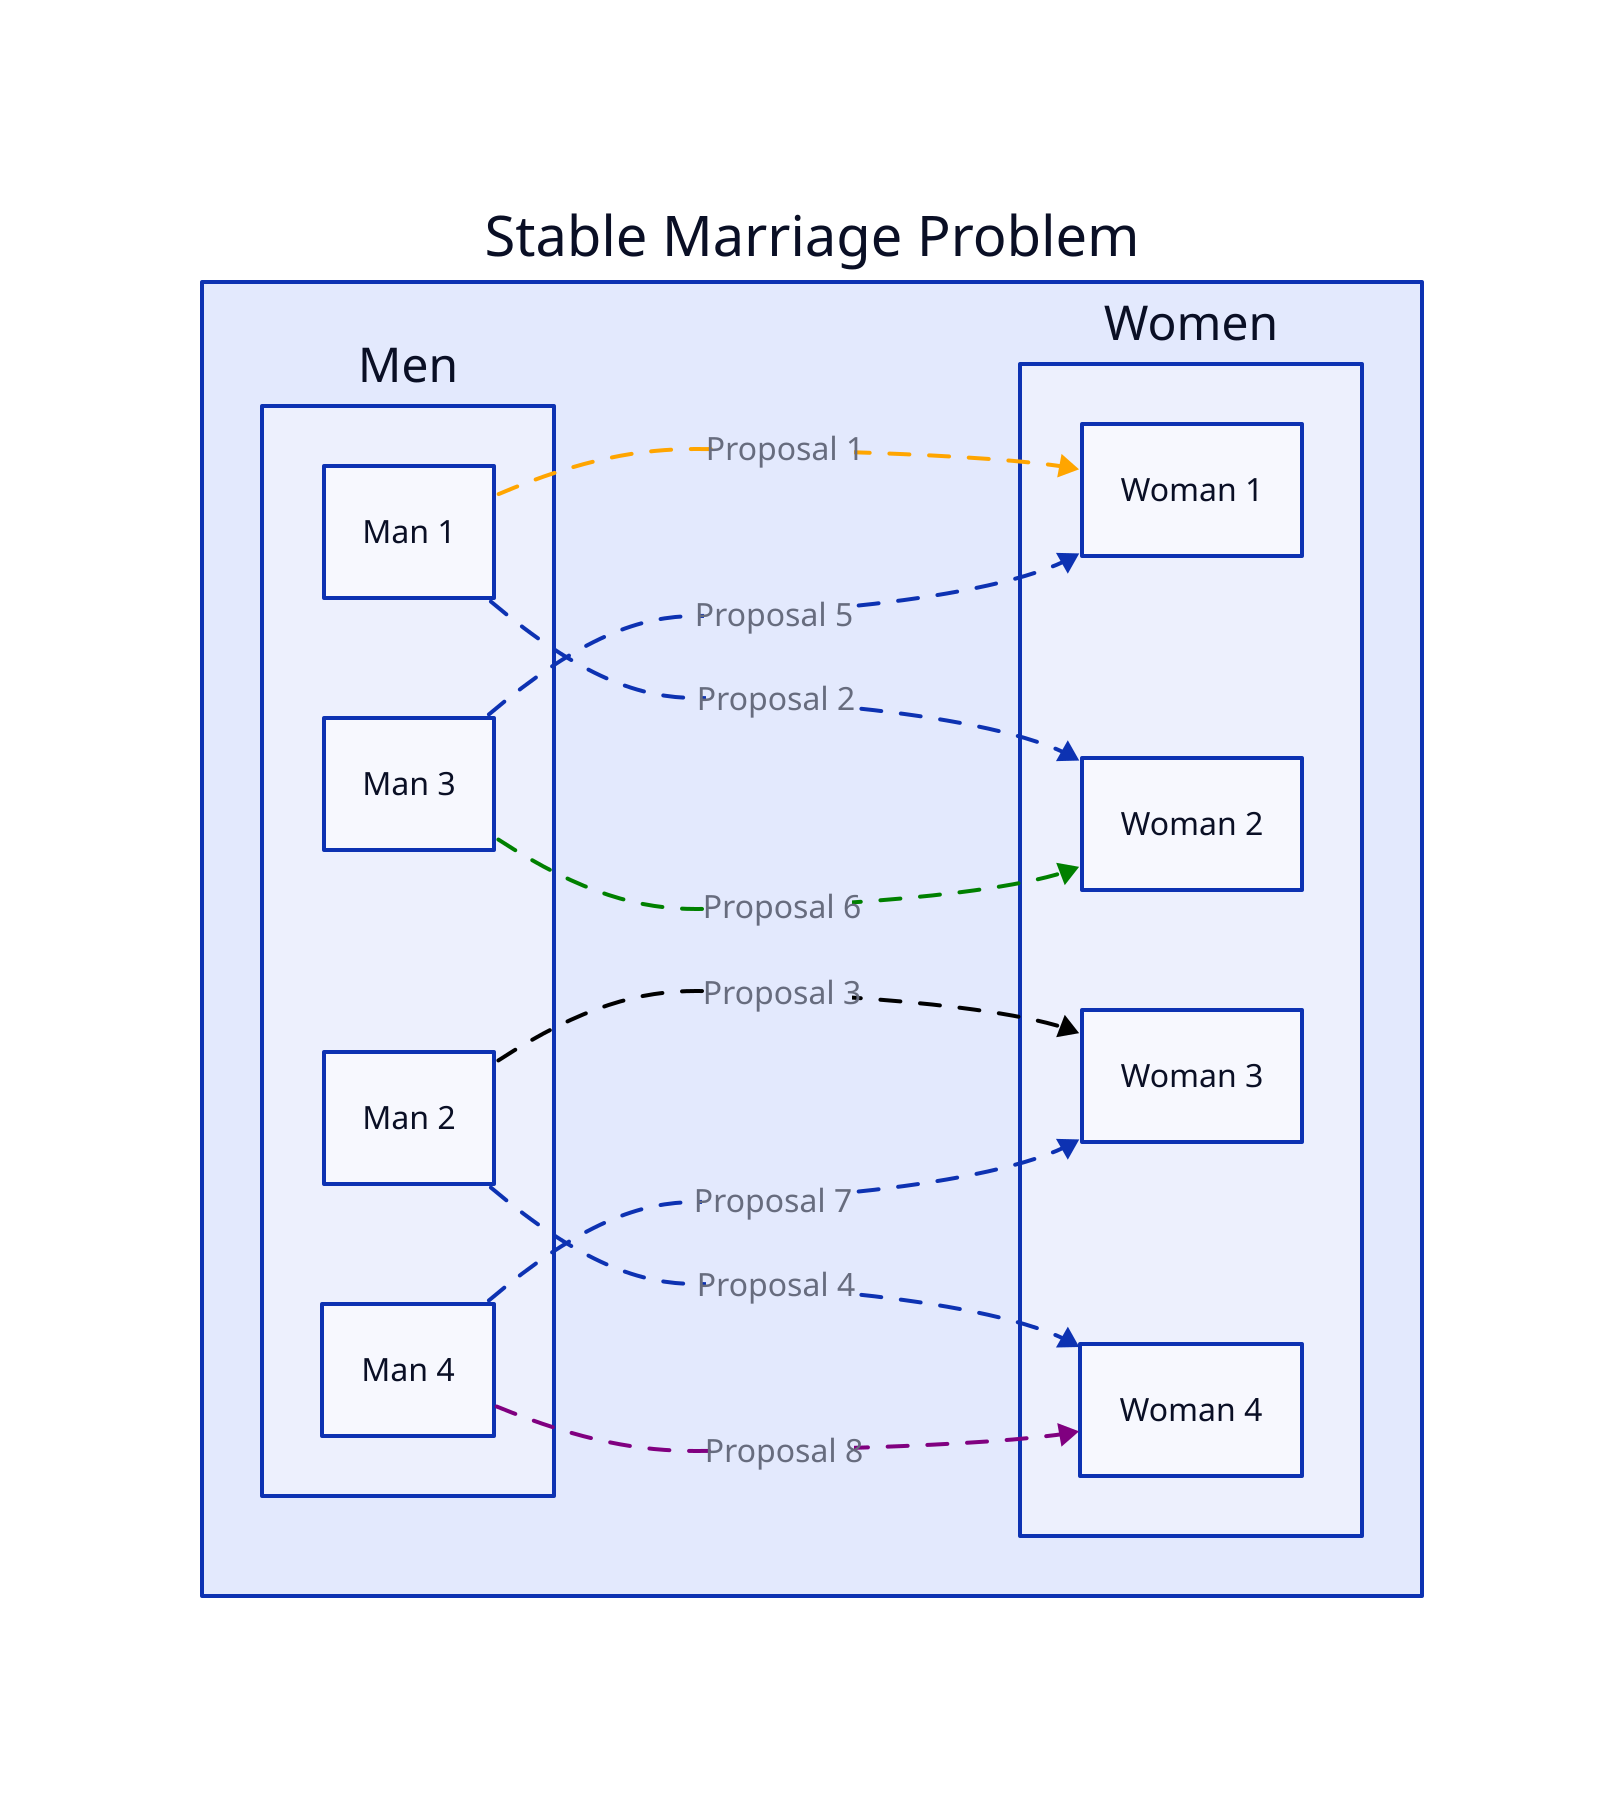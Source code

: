 direction: right

Stable Marriage Problem: {
  Men: {
    man1: Man 1
    man2: Man 2
    man3: Man 3
    man4: Man 4
  }

  Women: {
    woman1: Woman 1
    woman2: Woman 2
    woman3: Woman 3
    woman4: Woman 4
  }

  men.man1 -> women.woman1: Proposal 1 {
    style.animated: true
  }
  men.man1 -> women.woman2: Proposal 2 {
    style.animated: true
  }
  men.man2 -> women.woman3: Proposal 3 {
    style.animated: true
  }
  men.man2 -> women.woman4: Proposal 4 {
    style.animated: true
  }
  men.man3 -> women.woman1: Proposal 5 {
    style.animated: true
  }
  men.man3 -> women.woman2: Proposal 6 {
    style.animated: true
  }
  men.man4 -> women.woman3: Proposal 7 {
    style.animated: true
  }
  men.man4 -> women.woman4: Proposal 8 {
    style.animated: true
  }

  (men.man1 -> women.woman1)[0].style.stroke: orange
  (men.man2 -> women.woman3)[0].style.stroke: black
  (men.man3 -> women.woman2)[0].style.stroke: green
  (men.man4 -> women.woman4)[0].style.stroke: purple
}

